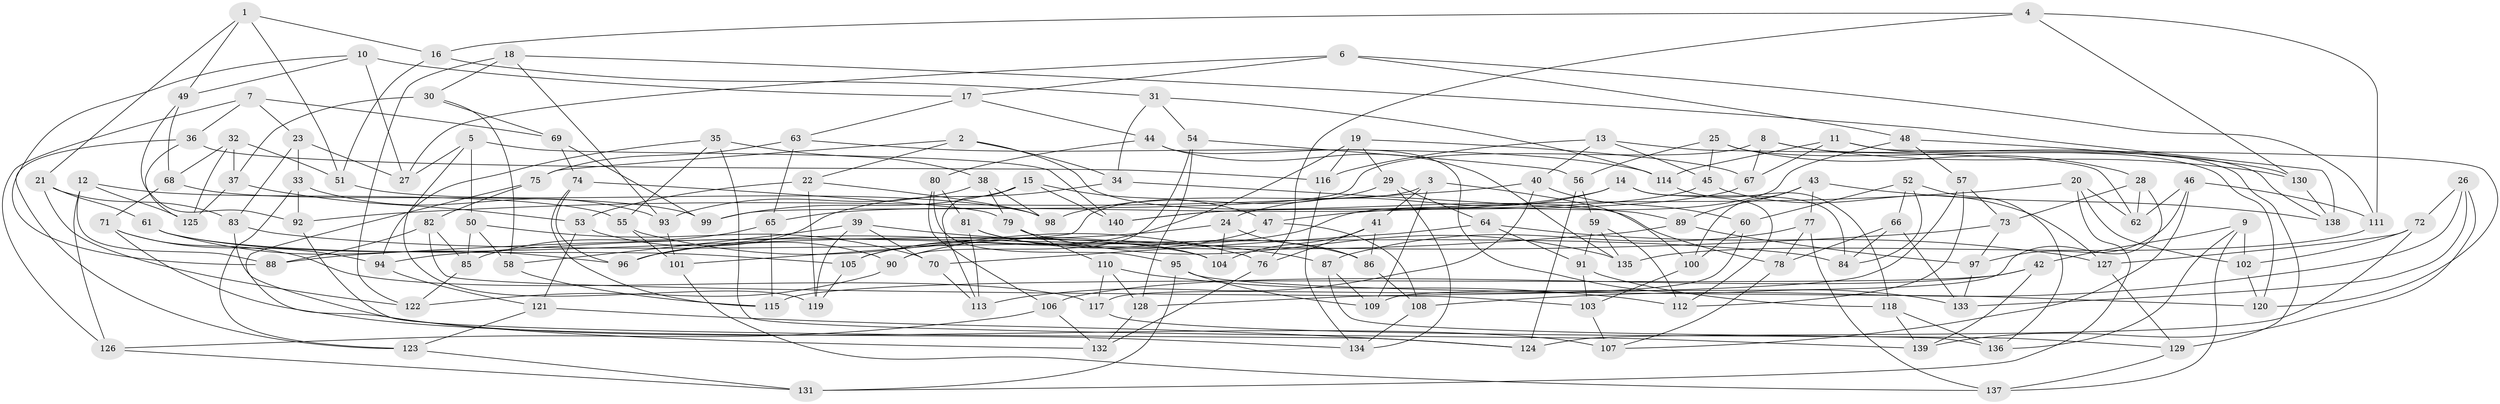 // Generated by graph-tools (version 1.1) at 2025/38/03/09/25 02:38:10]
// undirected, 140 vertices, 280 edges
graph export_dot {
graph [start="1"]
  node [color=gray90,style=filled];
  1;
  2;
  3;
  4;
  5;
  6;
  7;
  8;
  9;
  10;
  11;
  12;
  13;
  14;
  15;
  16;
  17;
  18;
  19;
  20;
  21;
  22;
  23;
  24;
  25;
  26;
  27;
  28;
  29;
  30;
  31;
  32;
  33;
  34;
  35;
  36;
  37;
  38;
  39;
  40;
  41;
  42;
  43;
  44;
  45;
  46;
  47;
  48;
  49;
  50;
  51;
  52;
  53;
  54;
  55;
  56;
  57;
  58;
  59;
  60;
  61;
  62;
  63;
  64;
  65;
  66;
  67;
  68;
  69;
  70;
  71;
  72;
  73;
  74;
  75;
  76;
  77;
  78;
  79;
  80;
  81;
  82;
  83;
  84;
  85;
  86;
  87;
  88;
  89;
  90;
  91;
  92;
  93;
  94;
  95;
  96;
  97;
  98;
  99;
  100;
  101;
  102;
  103;
  104;
  105;
  106;
  107;
  108;
  109;
  110;
  111;
  112;
  113;
  114;
  115;
  116;
  117;
  118;
  119;
  120;
  121;
  122;
  123;
  124;
  125;
  126;
  127;
  128;
  129;
  130;
  131;
  132;
  133;
  134;
  135;
  136;
  137;
  138;
  139;
  140;
  1 -- 49;
  1 -- 21;
  1 -- 51;
  1 -- 16;
  2 -- 34;
  2 -- 75;
  2 -- 78;
  2 -- 22;
  3 -- 41;
  3 -- 109;
  3 -- 100;
  3 -- 101;
  4 -- 111;
  4 -- 130;
  4 -- 16;
  4 -- 76;
  5 -- 27;
  5 -- 50;
  5 -- 140;
  5 -- 119;
  6 -- 27;
  6 -- 111;
  6 -- 48;
  6 -- 17;
  7 -- 23;
  7 -- 126;
  7 -- 36;
  7 -- 69;
  8 -- 129;
  8 -- 67;
  8 -- 99;
  8 -- 130;
  9 -- 42;
  9 -- 136;
  9 -- 137;
  9 -- 102;
  10 -- 17;
  10 -- 88;
  10 -- 27;
  10 -- 49;
  11 -- 114;
  11 -- 67;
  11 -- 120;
  11 -- 138;
  12 -- 126;
  12 -- 55;
  12 -- 88;
  12 -- 125;
  13 -- 45;
  13 -- 40;
  13 -- 116;
  13 -- 62;
  14 -- 24;
  14 -- 65;
  14 -- 112;
  14 -- 84;
  15 -- 47;
  15 -- 99;
  15 -- 113;
  15 -- 140;
  16 -- 51;
  16 -- 31;
  17 -- 44;
  17 -- 63;
  18 -- 122;
  18 -- 138;
  18 -- 30;
  18 -- 93;
  19 -- 105;
  19 -- 67;
  19 -- 29;
  19 -- 116;
  20 -- 102;
  20 -- 131;
  20 -- 62;
  20 -- 47;
  21 -- 122;
  21 -- 61;
  21 -- 83;
  22 -- 53;
  22 -- 98;
  22 -- 119;
  23 -- 33;
  23 -- 27;
  23 -- 83;
  24 -- 104;
  24 -- 96;
  24 -- 86;
  25 -- 56;
  25 -- 45;
  25 -- 28;
  25 -- 120;
  26 -- 108;
  26 -- 133;
  26 -- 139;
  26 -- 72;
  28 -- 62;
  28 -- 73;
  28 -- 109;
  29 -- 134;
  29 -- 64;
  29 -- 98;
  30 -- 69;
  30 -- 37;
  30 -- 58;
  31 -- 114;
  31 -- 34;
  31 -- 54;
  32 -- 51;
  32 -- 68;
  32 -- 125;
  32 -- 37;
  33 -- 92;
  33 -- 93;
  33 -- 123;
  34 -- 96;
  34 -- 89;
  35 -- 55;
  35 -- 94;
  35 -- 139;
  35 -- 38;
  36 -- 123;
  36 -- 116;
  36 -- 125;
  37 -- 53;
  37 -- 125;
  38 -- 98;
  38 -- 79;
  38 -- 93;
  39 -- 87;
  39 -- 119;
  39 -- 58;
  39 -- 70;
  40 -- 60;
  40 -- 92;
  40 -- 113;
  41 -- 104;
  41 -- 76;
  41 -- 86;
  42 -- 106;
  42 -- 115;
  42 -- 139;
  43 -- 100;
  43 -- 138;
  43 -- 89;
  43 -- 77;
  44 -- 135;
  44 -- 133;
  44 -- 80;
  45 -- 127;
  45 -- 140;
  46 -- 62;
  46 -- 111;
  46 -- 97;
  46 -- 107;
  47 -- 108;
  47 -- 105;
  48 -- 57;
  48 -- 90;
  48 -- 130;
  49 -- 68;
  49 -- 92;
  50 -- 58;
  50 -- 70;
  50 -- 85;
  51 -- 98;
  52 -- 136;
  52 -- 84;
  52 -- 66;
  52 -- 60;
  53 -- 121;
  53 -- 90;
  54 -- 90;
  54 -- 56;
  54 -- 128;
  55 -- 76;
  55 -- 101;
  56 -- 124;
  56 -- 59;
  57 -- 73;
  57 -- 112;
  57 -- 128;
  58 -- 115;
  59 -- 91;
  59 -- 112;
  59 -- 135;
  60 -- 100;
  60 -- 117;
  61 -- 96;
  61 -- 104;
  61 -- 105;
  63 -- 65;
  63 -- 114;
  63 -- 75;
  64 -- 70;
  64 -- 127;
  64 -- 91;
  65 -- 115;
  65 -- 85;
  66 -- 84;
  66 -- 133;
  66 -- 78;
  67 -- 140;
  68 -- 99;
  68 -- 71;
  69 -- 74;
  69 -- 99;
  70 -- 113;
  71 -- 94;
  71 -- 134;
  71 -- 117;
  72 -- 127;
  72 -- 102;
  72 -- 124;
  73 -- 88;
  73 -- 97;
  74 -- 79;
  74 -- 115;
  74 -- 96;
  75 -- 132;
  75 -- 82;
  76 -- 132;
  77 -- 87;
  77 -- 137;
  77 -- 78;
  78 -- 107;
  79 -- 110;
  79 -- 135;
  80 -- 81;
  80 -- 106;
  80 -- 95;
  81 -- 86;
  81 -- 113;
  81 -- 104;
  82 -- 88;
  82 -- 103;
  82 -- 85;
  83 -- 107;
  83 -- 84;
  85 -- 122;
  86 -- 108;
  87 -- 136;
  87 -- 109;
  89 -- 97;
  89 -- 94;
  90 -- 122;
  91 -- 103;
  91 -- 118;
  92 -- 124;
  93 -- 101;
  94 -- 121;
  95 -- 109;
  95 -- 120;
  95 -- 131;
  97 -- 133;
  100 -- 103;
  101 -- 137;
  102 -- 120;
  103 -- 107;
  105 -- 119;
  106 -- 126;
  106 -- 132;
  108 -- 134;
  110 -- 112;
  110 -- 117;
  110 -- 128;
  111 -- 135;
  114 -- 118;
  116 -- 134;
  117 -- 129;
  118 -- 136;
  118 -- 139;
  121 -- 123;
  121 -- 124;
  123 -- 131;
  126 -- 131;
  127 -- 129;
  128 -- 132;
  129 -- 137;
  130 -- 138;
}
